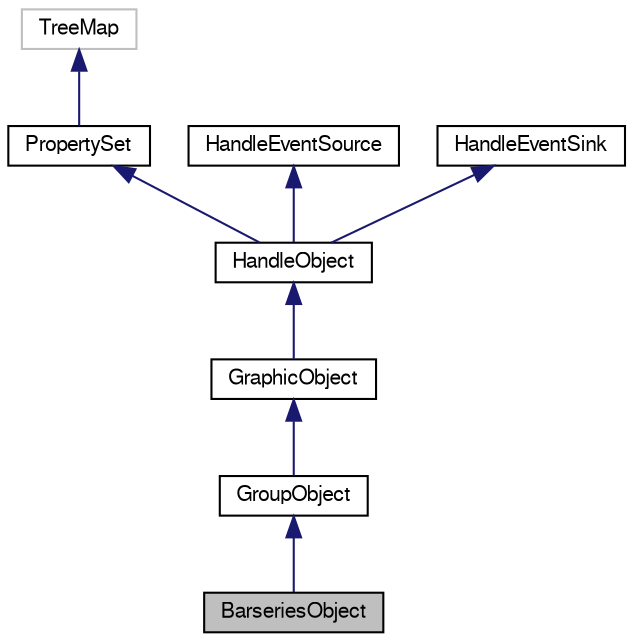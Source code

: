 digraph G
{
  edge [fontname="FreeSans",fontsize="10",labelfontname="FreeSans",labelfontsize="10"];
  node [fontname="FreeSans",fontsize="10",shape=record];
  Node1 [label="BarseriesObject",height=0.2,width=0.4,color="black", fillcolor="grey75", style="filled" fontcolor="black"];
  Node2 -> Node1 [dir="back",color="midnightblue",fontsize="10",style="solid",fontname="FreeSans"];
  Node2 [label="GroupObject",height=0.2,width=0.4,color="black", fillcolor="white", style="filled",URL="$classorg_1_1octave_1_1graphics_1_1_group_object.html"];
  Node3 -> Node2 [dir="back",color="midnightblue",fontsize="10",style="solid",fontname="FreeSans"];
  Node3 [label="GraphicObject",height=0.2,width=0.4,color="black", fillcolor="white", style="filled",URL="$classorg_1_1octave_1_1graphics_1_1_graphic_object.html"];
  Node4 -> Node3 [dir="back",color="midnightblue",fontsize="10",style="solid",fontname="FreeSans"];
  Node4 [label="HandleObject",height=0.2,width=0.4,color="black", fillcolor="white", style="filled",URL="$classorg_1_1octave_1_1graphics_1_1_handle_object.html",tooltip="Base class for handle-based graphics."];
  Node5 -> Node4 [dir="back",color="midnightblue",fontsize="10",style="solid",fontname="FreeSans"];
  Node5 [label="PropertySet",height=0.2,width=0.4,color="black", fillcolor="white", style="filled",URL="$classorg_1_1octave_1_1graphics_1_1_property_set.html"];
  Node6 -> Node5 [dir="back",color="midnightblue",fontsize="10",style="solid",fontname="FreeSans"];
  Node6 [label="TreeMap",height=0.2,width=0.4,color="grey75", fillcolor="white", style="filled"];
  Node7 -> Node4 [dir="back",color="midnightblue",fontsize="10",style="solid",fontname="FreeSans"];
  Node7 [label="HandleEventSource",height=0.2,width=0.4,color="black", fillcolor="white", style="filled",URL="$interfaceorg_1_1octave_1_1graphics_1_1_handle_event_source.html"];
  Node8 -> Node4 [dir="back",color="midnightblue",fontsize="10",style="solid",fontname="FreeSans"];
  Node8 [label="HandleEventSink",height=0.2,width=0.4,color="black", fillcolor="white", style="filled",URL="$interfaceorg_1_1octave_1_1graphics_1_1_handle_event_sink.html"];
}
